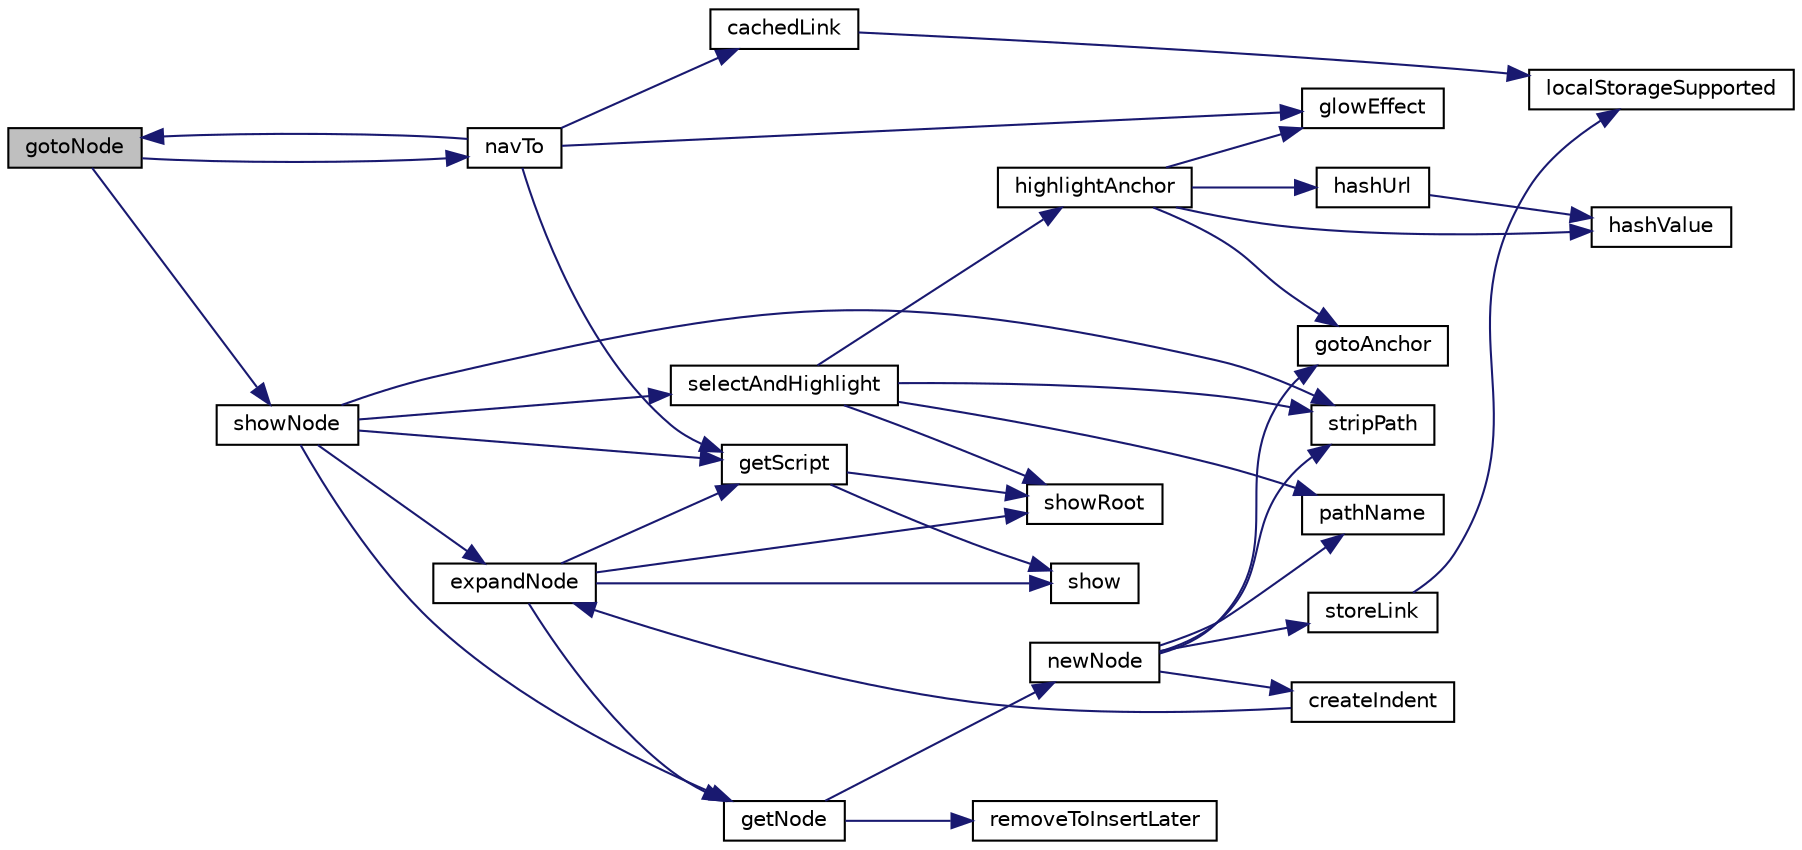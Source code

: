 digraph "gotoNode"
{
 // INTERACTIVE_SVG=YES
  edge [fontname="Helvetica",fontsize="10",labelfontname="Helvetica",labelfontsize="10"];
  node [fontname="Helvetica",fontsize="10",shape=record];
  rankdir="LR";
  Node1 [label="gotoNode",height=0.2,width=0.4,color="black", fillcolor="grey75", style="filled", fontcolor="black"];
  Node1 -> Node2 [color="midnightblue",fontsize="10",style="solid",fontname="Helvetica"];
  Node2 [label="navTo",height=0.2,width=0.4,color="black", fillcolor="white", style="filled",URL="$navtree_8js.html#a21beb601032fff375100a907f32129a5"];
  Node2 -> Node3 [color="midnightblue",fontsize="10",style="solid",fontname="Helvetica"];
  Node3 [label="cachedLink",height=0.2,width=0.4,color="black", fillcolor="white", style="filled",URL="$navtree_8js.html#aaa2d293f55e5fe3620af4f9a2836e428"];
  Node3 -> Node4 [color="midnightblue",fontsize="10",style="solid",fontname="Helvetica"];
  Node4 [label="localStorageSupported",height=0.2,width=0.4,color="black", fillcolor="white", style="filled",URL="$navtree_8js.html#ac49af616f532f2364be9f58280469d33"];
  Node2 -> Node5 [color="midnightblue",fontsize="10",style="solid",fontname="Helvetica"];
  Node5 [label="glowEffect",height=0.2,width=0.4,color="black", fillcolor="white", style="filled",URL="$navtree_8js.html#a23b68d2deb28f9c2678f546e2d60e5ee"];
  Node2 -> Node1 [color="midnightblue",fontsize="10",style="solid",fontname="Helvetica"];
  Node2 -> Node6 [color="midnightblue",fontsize="10",style="solid",fontname="Helvetica"];
  Node6 [label="getScript",height=0.2,width=0.4,color="black", fillcolor="white", style="filled",URL="$navtree_8js.html#a32f4aac18d03aee747b55dea195731ac"];
  Node6 -> Node7 [color="midnightblue",fontsize="10",style="solid",fontname="Helvetica"];
  Node7 [label="show",height=0.2,width=0.4,color="black", fillcolor="white", style="filled",URL="$svgpan_8js.html#aa8d9f2083cafa2af98efafed94901079",tooltip="Show the graph in the middle of the view, scaled to fit. "];
  Node6 -> Node8 [color="midnightblue",fontsize="10",style="solid",fontname="Helvetica"];
  Node8 [label="showRoot",height=0.2,width=0.4,color="black", fillcolor="white", style="filled",URL="$navtree_8js.html#af98a8e3534da945399ea20870c0f3e92"];
  Node1 -> Node9 [color="midnightblue",fontsize="10",style="solid",fontname="Helvetica"];
  Node9 [label="showNode",height=0.2,width=0.4,color="black", fillcolor="white", style="filled",URL="$navtree_8js.html#a0238ad48be94f9f5fd305ea40b8f64ab"];
  Node9 -> Node10 [color="midnightblue",fontsize="10",style="solid",fontname="Helvetica"];
  Node10 [label="expandNode",height=0.2,width=0.4,color="black", fillcolor="white", style="filled",URL="$navtree_8js.html#a4eb1f166c9d93b198e1621a4c787a412"];
  Node10 -> Node11 [color="midnightblue",fontsize="10",style="solid",fontname="Helvetica"];
  Node11 [label="getNode",height=0.2,width=0.4,color="black", fillcolor="white", style="filled",URL="$navtree_8js.html#a256aa4fbee866e9227f78e82e9f258bb"];
  Node11 -> Node12 [color="midnightblue",fontsize="10",style="solid",fontname="Helvetica"];
  Node12 [label="newNode",height=0.2,width=0.4,color="black", fillcolor="white", style="filled",URL="$navtree_8js.html#aa2418b16159e9502e990f97ea6ec26c8"];
  Node12 -> Node13 [color="midnightblue",fontsize="10",style="solid",fontname="Helvetica"];
  Node13 [label="createIndent",height=0.2,width=0.4,color="black", fillcolor="white", style="filled",URL="$navtree_8js.html#a4d8f406d49520a0cede2e48347a3d7aa"];
  Node13 -> Node10 [color="midnightblue",fontsize="10",style="solid",fontname="Helvetica"];
  Node12 -> Node14 [color="midnightblue",fontsize="10",style="solid",fontname="Helvetica"];
  Node14 [label="gotoAnchor",height=0.2,width=0.4,color="black", fillcolor="white", style="filled",URL="$navtree_8js.html#aee1fc3771eeb15da54962a03da1f3c11"];
  Node12 -> Node15 [color="midnightblue",fontsize="10",style="solid",fontname="Helvetica"];
  Node15 [label="pathName",height=0.2,width=0.4,color="black", fillcolor="white", style="filled",URL="$navtree_8js.html#a364b3f4132309fa9aae78585cf2cb772"];
  Node12 -> Node16 [color="midnightblue",fontsize="10",style="solid",fontname="Helvetica"];
  Node16 [label="storeLink",height=0.2,width=0.4,color="black", fillcolor="white", style="filled",URL="$navtree_8js.html#ade730323aadb971c053136b7758c9dce"];
  Node16 -> Node4 [color="midnightblue",fontsize="10",style="solid",fontname="Helvetica"];
  Node12 -> Node17 [color="midnightblue",fontsize="10",style="solid",fontname="Helvetica"];
  Node17 [label="stripPath",height=0.2,width=0.4,color="black", fillcolor="white", style="filled",URL="$navtree_8js.html#a9336c21407bb7ced644331eb7a2a6e35"];
  Node11 -> Node18 [color="midnightblue",fontsize="10",style="solid",fontname="Helvetica"];
  Node18 [label="removeToInsertLater",height=0.2,width=0.4,color="black", fillcolor="white", style="filled",URL="$navtree_8js.html#aa78016020f40c28356aefd325cd4df74"];
  Node10 -> Node6 [color="midnightblue",fontsize="10",style="solid",fontname="Helvetica"];
  Node10 -> Node7 [color="midnightblue",fontsize="10",style="solid",fontname="Helvetica"];
  Node10 -> Node8 [color="midnightblue",fontsize="10",style="solid",fontname="Helvetica"];
  Node9 -> Node11 [color="midnightblue",fontsize="10",style="solid",fontname="Helvetica"];
  Node9 -> Node6 [color="midnightblue",fontsize="10",style="solid",fontname="Helvetica"];
  Node9 -> Node19 [color="midnightblue",fontsize="10",style="solid",fontname="Helvetica"];
  Node19 [label="selectAndHighlight",height=0.2,width=0.4,color="black", fillcolor="white", style="filled",URL="$navtree_8js.html#a0dbf0d5f6126afd88420745f7d3c202d"];
  Node19 -> Node20 [color="midnightblue",fontsize="10",style="solid",fontname="Helvetica"];
  Node20 [label="highlightAnchor",height=0.2,width=0.4,color="black", fillcolor="white", style="filled",URL="$navtree_8js.html#a524fa9bfd80c70bf3a84696b2077eadb"];
  Node20 -> Node5 [color="midnightblue",fontsize="10",style="solid",fontname="Helvetica"];
  Node20 -> Node14 [color="midnightblue",fontsize="10",style="solid",fontname="Helvetica"];
  Node20 -> Node21 [color="midnightblue",fontsize="10",style="solid",fontname="Helvetica"];
  Node21 [label="hashUrl",height=0.2,width=0.4,color="black", fillcolor="white", style="filled",URL="$navtree_8js.html#a20695277530a1a04eef8d289177a5e40"];
  Node21 -> Node22 [color="midnightblue",fontsize="10",style="solid",fontname="Helvetica"];
  Node22 [label="hashValue",height=0.2,width=0.4,color="black", fillcolor="white", style="filled",URL="$navtree_8js.html#aaeb20639619e1371c030d36a7109b27b"];
  Node20 -> Node22 [color="midnightblue",fontsize="10",style="solid",fontname="Helvetica"];
  Node19 -> Node15 [color="midnightblue",fontsize="10",style="solid",fontname="Helvetica"];
  Node19 -> Node8 [color="midnightblue",fontsize="10",style="solid",fontname="Helvetica"];
  Node19 -> Node17 [color="midnightblue",fontsize="10",style="solid",fontname="Helvetica"];
  Node9 -> Node17 [color="midnightblue",fontsize="10",style="solid",fontname="Helvetica"];
}
